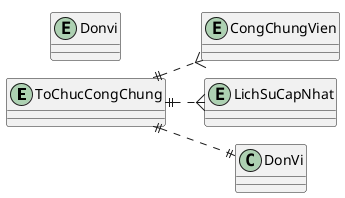@startuml erd
!pragma layout smetana
left to right direction

entity ToChucCongChung
entity CongChungVien
entity LichSuCapNhat
entity Donvi

ToChucCongChung ||..{ CongChungVien
ToChucCongChung ||..{ LichSuCapNhat
ToChucCongChung ||..|| DonVi

@enduml


